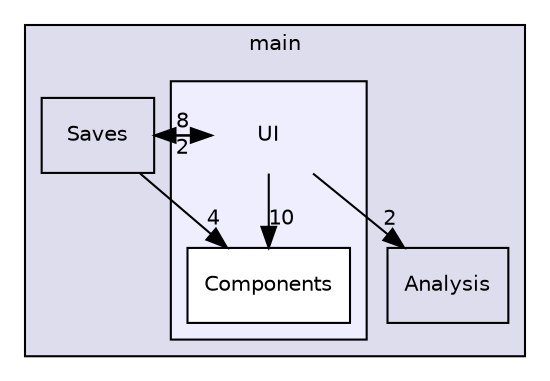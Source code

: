 digraph "/home/rhys/scripts/CircuitTester/src/main/UI" {
  compound=true
  node [ fontsize="10", fontname="Helvetica"];
  edge [ labelfontsize="10", labelfontname="Helvetica"];
  subgraph clusterdir_5eb159725f84c66aafd839904a4acdd0 {
    graph [ bgcolor="#ddddee", pencolor="black", label="main" fontname="Helvetica", fontsize="10", URL="dir_5eb159725f84c66aafd839904a4acdd0.html"]
  dir_0792a320b46247d8145b24c360bd956d [shape=box label="Saves" URL="dir_0792a320b46247d8145b24c360bd956d.html"];
  dir_40143863451d5a7140d32d85b727cbb4 [shape=box label="Analysis" URL="dir_40143863451d5a7140d32d85b727cbb4.html"];
  subgraph clusterdir_3d25aac22c9fc9d80d70c48377432879 {
    graph [ bgcolor="#eeeeff", pencolor="black", label="" URL="dir_3d25aac22c9fc9d80d70c48377432879.html"];
    dir_3d25aac22c9fc9d80d70c48377432879 [shape=plaintext label="UI"];
  dir_f4520b6b56fd0f6adf0d2717d2837f3f [shape=box label="Components" fillcolor="white" style="filled" URL="dir_f4520b6b56fd0f6adf0d2717d2837f3f.html"];
  }
  }
  dir_3d25aac22c9fc9d80d70c48377432879->dir_0792a320b46247d8145b24c360bd956d [headlabel="2", labeldistance=1.5 headhref="dir_000004_000003.html"];
  dir_3d25aac22c9fc9d80d70c48377432879->dir_40143863451d5a7140d32d85b727cbb4 [headlabel="2", labeldistance=1.5 headhref="dir_000004_000002.html"];
  dir_3d25aac22c9fc9d80d70c48377432879->dir_f4520b6b56fd0f6adf0d2717d2837f3f [headlabel="10", labeldistance=1.5 headhref="dir_000004_000005.html"];
  dir_0792a320b46247d8145b24c360bd956d->dir_3d25aac22c9fc9d80d70c48377432879 [headlabel="8", labeldistance=1.5 headhref="dir_000003_000004.html"];
  dir_0792a320b46247d8145b24c360bd956d->dir_f4520b6b56fd0f6adf0d2717d2837f3f [headlabel="4", labeldistance=1.5 headhref="dir_000003_000005.html"];
}
